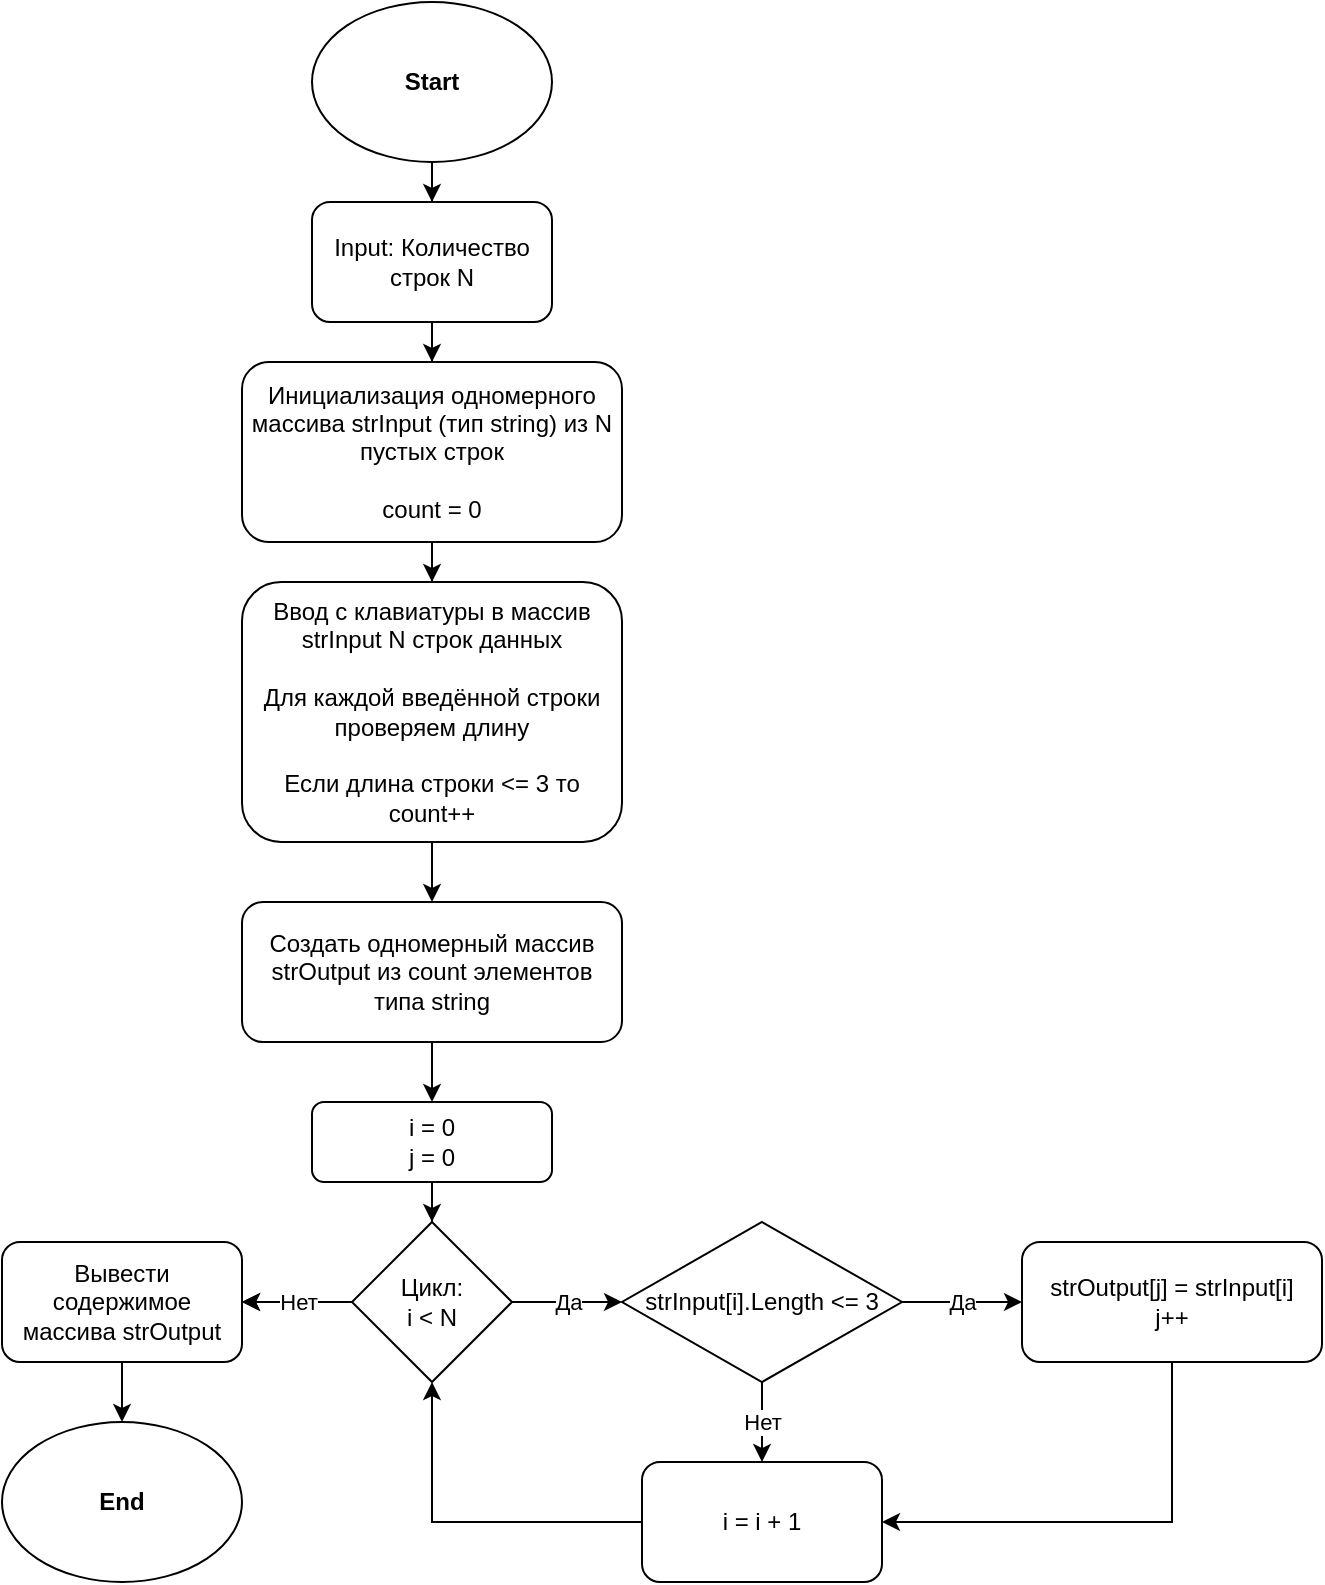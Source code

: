 <mxfile version="21.0.10" type="device"><diagram id="C5RBs43oDa-KdzZeNtuy" name="Page-1"><mxGraphModel dx="1434" dy="782" grid="1" gridSize="10" guides="1" tooltips="1" connect="1" arrows="1" fold="1" page="1" pageScale="1" pageWidth="827" pageHeight="1169" math="0" shadow="0"><root><mxCell id="WIyWlLk6GJQsqaUBKTNV-0"/><mxCell id="WIyWlLk6GJQsqaUBKTNV-1" parent="WIyWlLk6GJQsqaUBKTNV-0"/><mxCell id="7sFkJhDgWWV86a07Mxhs-18" value="" style="edgeStyle=orthogonalEdgeStyle;rounded=0;orthogonalLoop=1;jettySize=auto;html=1;" edge="1" parent="WIyWlLk6GJQsqaUBKTNV-1" source="7sFkJhDgWWV86a07Mxhs-0" target="7sFkJhDgWWV86a07Mxhs-4"><mxGeometry relative="1" as="geometry"/></mxCell><mxCell id="7sFkJhDgWWV86a07Mxhs-0" value="&lt;div&gt;Input: Количество строк N&lt;/div&gt;" style="rounded=1;whiteSpace=wrap;html=1;" vertex="1" parent="WIyWlLk6GJQsqaUBKTNV-1"><mxGeometry x="165" y="120" width="120" height="60" as="geometry"/></mxCell><mxCell id="7sFkJhDgWWV86a07Mxhs-2" value="" style="edgeStyle=orthogonalEdgeStyle;rounded=0;orthogonalLoop=1;jettySize=auto;html=1;" edge="1" parent="WIyWlLk6GJQsqaUBKTNV-1" source="7sFkJhDgWWV86a07Mxhs-1" target="7sFkJhDgWWV86a07Mxhs-0"><mxGeometry relative="1" as="geometry"/></mxCell><mxCell id="7sFkJhDgWWV86a07Mxhs-1" value="&lt;b&gt;Start&lt;/b&gt;" style="ellipse;whiteSpace=wrap;html=1;" vertex="1" parent="WIyWlLk6GJQsqaUBKTNV-1"><mxGeometry x="165" y="20" width="120" height="80" as="geometry"/></mxCell><mxCell id="7sFkJhDgWWV86a07Mxhs-19" value="" style="edgeStyle=orthogonalEdgeStyle;rounded=0;orthogonalLoop=1;jettySize=auto;html=1;" edge="1" parent="WIyWlLk6GJQsqaUBKTNV-1" source="7sFkJhDgWWV86a07Mxhs-4" target="7sFkJhDgWWV86a07Mxhs-5"><mxGeometry relative="1" as="geometry"/></mxCell><mxCell id="7sFkJhDgWWV86a07Mxhs-4" value="&lt;div&gt;Инициализация одномерного массива strInput (тип string) из N пустых строк&lt;/div&gt;&lt;div&gt;&lt;br&gt;&lt;/div&gt;&lt;div&gt;count = 0&lt;br&gt;&lt;/div&gt;" style="rounded=1;whiteSpace=wrap;html=1;" vertex="1" parent="WIyWlLk6GJQsqaUBKTNV-1"><mxGeometry x="130" y="200" width="190" height="90" as="geometry"/></mxCell><mxCell id="7sFkJhDgWWV86a07Mxhs-38" value="" style="edgeStyle=orthogonalEdgeStyle;rounded=0;orthogonalLoop=1;jettySize=auto;html=1;" edge="1" parent="WIyWlLk6GJQsqaUBKTNV-1" source="7sFkJhDgWWV86a07Mxhs-5" target="7sFkJhDgWWV86a07Mxhs-23"><mxGeometry relative="1" as="geometry"/></mxCell><mxCell id="7sFkJhDgWWV86a07Mxhs-5" value="&lt;div&gt;Ввод с клавиатуры в массив strInput N строк данных&lt;/div&gt;&lt;div&gt;&lt;br&gt;Для каждой введённой строки проверяем длину&lt;/div&gt;&lt;div&gt;&lt;br&gt;&lt;/div&gt;&lt;div&gt;Если длина строки &amp;lt;= 3 то count++&lt;br&gt;&lt;/div&gt;" style="rounded=1;whiteSpace=wrap;html=1;" vertex="1" parent="WIyWlLk6GJQsqaUBKTNV-1"><mxGeometry x="130" y="310" width="190" height="130" as="geometry"/></mxCell><mxCell id="7sFkJhDgWWV86a07Mxhs-17" value="" style="edgeStyle=orthogonalEdgeStyle;rounded=0;orthogonalLoop=1;jettySize=auto;html=1;" edge="1" parent="WIyWlLk6GJQsqaUBKTNV-1" source="7sFkJhDgWWV86a07Mxhs-6" target="7sFkJhDgWWV86a07Mxhs-7"><mxGeometry relative="1" as="geometry"/></mxCell><mxCell id="7sFkJhDgWWV86a07Mxhs-6" value="&lt;div&gt;i = 0&lt;/div&gt;&lt;div&gt;j = 0&lt;br&gt;&lt;/div&gt;" style="rounded=1;whiteSpace=wrap;html=1;" vertex="1" parent="WIyWlLk6GJQsqaUBKTNV-1"><mxGeometry x="165" y="570" width="120" height="40" as="geometry"/></mxCell><mxCell id="7sFkJhDgWWV86a07Mxhs-10" value="Да" style="edgeStyle=orthogonalEdgeStyle;rounded=0;orthogonalLoop=1;jettySize=auto;html=1;" edge="1" parent="WIyWlLk6GJQsqaUBKTNV-1" source="7sFkJhDgWWV86a07Mxhs-7" target="7sFkJhDgWWV86a07Mxhs-9"><mxGeometry relative="1" as="geometry"/></mxCell><mxCell id="7sFkJhDgWWV86a07Mxhs-45" value="" style="edgeStyle=orthogonalEdgeStyle;rounded=0;orthogonalLoop=1;jettySize=auto;html=1;" edge="1" parent="WIyWlLk6GJQsqaUBKTNV-1" source="7sFkJhDgWWV86a07Mxhs-7" target="7sFkJhDgWWV86a07Mxhs-44"><mxGeometry relative="1" as="geometry"/></mxCell><mxCell id="7sFkJhDgWWV86a07Mxhs-48" value="Нет" style="edgeStyle=orthogonalEdgeStyle;rounded=0;orthogonalLoop=1;jettySize=auto;html=1;" edge="1" parent="WIyWlLk6GJQsqaUBKTNV-1" source="7sFkJhDgWWV86a07Mxhs-7" target="7sFkJhDgWWV86a07Mxhs-44"><mxGeometry relative="1" as="geometry"/></mxCell><mxCell id="7sFkJhDgWWV86a07Mxhs-7" value="&lt;div&gt;Цикл:&lt;br&gt;&lt;/div&gt;&lt;div&gt;i &amp;lt; N&lt;/div&gt;" style="rhombus;whiteSpace=wrap;html=1;" vertex="1" parent="WIyWlLk6GJQsqaUBKTNV-1"><mxGeometry x="185" y="630" width="80" height="80" as="geometry"/></mxCell><mxCell id="7sFkJhDgWWV86a07Mxhs-12" value="Да" style="edgeStyle=orthogonalEdgeStyle;rounded=0;orthogonalLoop=1;jettySize=auto;html=1;" edge="1" parent="WIyWlLk6GJQsqaUBKTNV-1" source="7sFkJhDgWWV86a07Mxhs-9" target="7sFkJhDgWWV86a07Mxhs-11"><mxGeometry relative="1" as="geometry"/></mxCell><mxCell id="7sFkJhDgWWV86a07Mxhs-15" value="Нет" style="edgeStyle=orthogonalEdgeStyle;rounded=0;orthogonalLoop=1;jettySize=auto;html=1;" edge="1" parent="WIyWlLk6GJQsqaUBKTNV-1" source="7sFkJhDgWWV86a07Mxhs-9" target="7sFkJhDgWWV86a07Mxhs-13"><mxGeometry relative="1" as="geometry"/></mxCell><mxCell id="7sFkJhDgWWV86a07Mxhs-9" value="strInput[i].Length &amp;lt;= 3" style="rhombus;whiteSpace=wrap;html=1;" vertex="1" parent="WIyWlLk6GJQsqaUBKTNV-1"><mxGeometry x="320" y="630" width="140" height="80" as="geometry"/></mxCell><mxCell id="7sFkJhDgWWV86a07Mxhs-14" style="edgeStyle=orthogonalEdgeStyle;rounded=0;orthogonalLoop=1;jettySize=auto;html=1;exitX=0.5;exitY=1;exitDx=0;exitDy=0;entryX=1;entryY=0.5;entryDx=0;entryDy=0;" edge="1" parent="WIyWlLk6GJQsqaUBKTNV-1" source="7sFkJhDgWWV86a07Mxhs-11" target="7sFkJhDgWWV86a07Mxhs-13"><mxGeometry relative="1" as="geometry"/></mxCell><mxCell id="7sFkJhDgWWV86a07Mxhs-11" value="&lt;div&gt;strOutput[j] = strInput[i]&lt;/div&gt;&lt;div&gt;j++&lt;br&gt;&lt;/div&gt;" style="rounded=1;whiteSpace=wrap;html=1;" vertex="1" parent="WIyWlLk6GJQsqaUBKTNV-1"><mxGeometry x="520" y="640" width="150" height="60" as="geometry"/></mxCell><mxCell id="7sFkJhDgWWV86a07Mxhs-16" style="edgeStyle=orthogonalEdgeStyle;rounded=0;orthogonalLoop=1;jettySize=auto;html=1;exitX=0;exitY=0.5;exitDx=0;exitDy=0;entryX=0.5;entryY=1;entryDx=0;entryDy=0;" edge="1" parent="WIyWlLk6GJQsqaUBKTNV-1" source="7sFkJhDgWWV86a07Mxhs-13" target="7sFkJhDgWWV86a07Mxhs-7"><mxGeometry relative="1" as="geometry"/></mxCell><mxCell id="7sFkJhDgWWV86a07Mxhs-13" value="i = i + 1" style="rounded=1;whiteSpace=wrap;html=1;" vertex="1" parent="WIyWlLk6GJQsqaUBKTNV-1"><mxGeometry x="330" y="750" width="120" height="60" as="geometry"/></mxCell><mxCell id="7sFkJhDgWWV86a07Mxhs-43" value="" style="edgeStyle=orthogonalEdgeStyle;rounded=0;orthogonalLoop=1;jettySize=auto;html=1;entryX=0.5;entryY=0;entryDx=0;entryDy=0;" edge="1" parent="WIyWlLk6GJQsqaUBKTNV-1" source="7sFkJhDgWWV86a07Mxhs-23" target="7sFkJhDgWWV86a07Mxhs-6"><mxGeometry relative="1" as="geometry"><mxPoint x="310" y="550" as="targetPoint"/></mxGeometry></mxCell><mxCell id="7sFkJhDgWWV86a07Mxhs-23" value="Создать одномерный массив strOutput из count элементов типа string" style="rounded=1;whiteSpace=wrap;html=1;" vertex="1" parent="WIyWlLk6GJQsqaUBKTNV-1"><mxGeometry x="130" y="470" width="190" height="70" as="geometry"/></mxCell><mxCell id="7sFkJhDgWWV86a07Mxhs-47" value="" style="edgeStyle=orthogonalEdgeStyle;rounded=0;orthogonalLoop=1;jettySize=auto;html=1;" edge="1" parent="WIyWlLk6GJQsqaUBKTNV-1" source="7sFkJhDgWWV86a07Mxhs-44" target="7sFkJhDgWWV86a07Mxhs-46"><mxGeometry relative="1" as="geometry"/></mxCell><mxCell id="7sFkJhDgWWV86a07Mxhs-44" value="Вывести содержимое массива strOutput" style="rounded=1;whiteSpace=wrap;html=1;" vertex="1" parent="WIyWlLk6GJQsqaUBKTNV-1"><mxGeometry x="10" y="640" width="120" height="60" as="geometry"/></mxCell><mxCell id="7sFkJhDgWWV86a07Mxhs-46" value="&lt;b&gt;End&lt;/b&gt;" style="ellipse;whiteSpace=wrap;html=1;" vertex="1" parent="WIyWlLk6GJQsqaUBKTNV-1"><mxGeometry x="10" y="730" width="120" height="80" as="geometry"/></mxCell></root></mxGraphModel></diagram></mxfile>